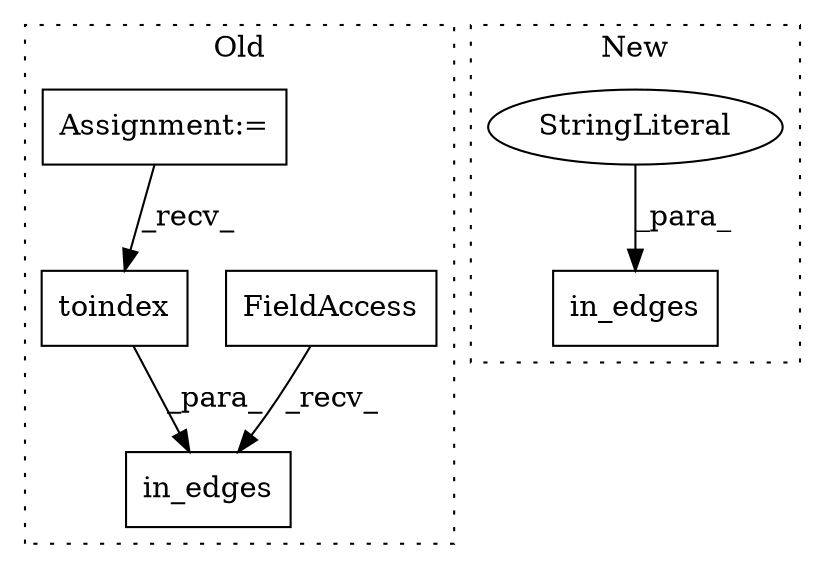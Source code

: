 digraph G {
subgraph cluster0 {
1 [label="in_edges" a="32" s="1994,2025" l="9,1" shape="box"];
3 [label="FieldAccess" a="22" s="1985" l="8" shape="box"];
5 [label="toindex" a="32" s="1921,1936" l="8,1" shape="box"];
6 [label="Assignment:=" a="7" s="1830" l="5" shape="box"];
label = "Old";
style="dotted";
}
subgraph cluster1 {
2 [label="in_edges" a="32" s="1827,1849" l="9,1" shape="box"];
4 [label="StringLiteral" a="45" s="1844" l="5" shape="ellipse"];
label = "New";
style="dotted";
}
3 -> 1 [label="_recv_"];
4 -> 2 [label="_para_"];
5 -> 1 [label="_para_"];
6 -> 5 [label="_recv_"];
}